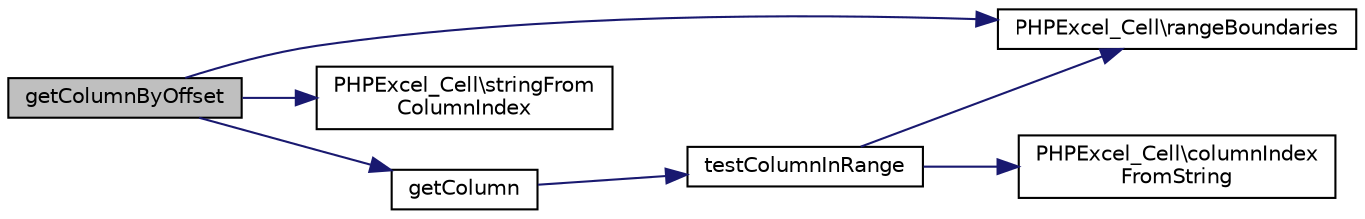 digraph "getColumnByOffset"
{
  edge [fontname="Helvetica",fontsize="10",labelfontname="Helvetica",labelfontsize="10"];
  node [fontname="Helvetica",fontsize="10",shape=record];
  rankdir="LR";
  Node17 [label="getColumnByOffset",height=0.2,width=0.4,color="black", fillcolor="grey75", style="filled", fontcolor="black"];
  Node17 -> Node18 [color="midnightblue",fontsize="10",style="solid",fontname="Helvetica"];
  Node18 [label="PHPExcel_Cell\\rangeBoundaries",height=0.2,width=0.4,color="black", fillcolor="white", style="filled",URL="$class_p_h_p_excel___cell.html#a9cca2af2bc9046417b3a0a51cf804ef9"];
  Node17 -> Node19 [color="midnightblue",fontsize="10",style="solid",fontname="Helvetica"];
  Node19 [label="PHPExcel_Cell\\stringFrom\lColumnIndex",height=0.2,width=0.4,color="black", fillcolor="white", style="filled",URL="$class_p_h_p_excel___cell.html#ab5501b4cf2f8cd0af389ad4096fb9387"];
  Node17 -> Node20 [color="midnightblue",fontsize="10",style="solid",fontname="Helvetica"];
  Node20 [label="getColumn",height=0.2,width=0.4,color="black", fillcolor="white", style="filled",URL="$class_p_h_p_excel___worksheet___auto_filter.html#aebce0b204ed40b7441a2bd3cef7de107"];
  Node20 -> Node21 [color="midnightblue",fontsize="10",style="solid",fontname="Helvetica"];
  Node21 [label="testColumnInRange",height=0.2,width=0.4,color="black", fillcolor="white", style="filled",URL="$class_p_h_p_excel___worksheet___auto_filter.html#acd05ab5de2fc1020a3b086a38861f79c"];
  Node21 -> Node22 [color="midnightblue",fontsize="10",style="solid",fontname="Helvetica"];
  Node22 [label="PHPExcel_Cell\\columnIndex\lFromString",height=0.2,width=0.4,color="black", fillcolor="white", style="filled",URL="$class_p_h_p_excel___cell.html#a492724422ceefe1d16ed2a8997a0a489"];
  Node21 -> Node18 [color="midnightblue",fontsize="10",style="solid",fontname="Helvetica"];
}
